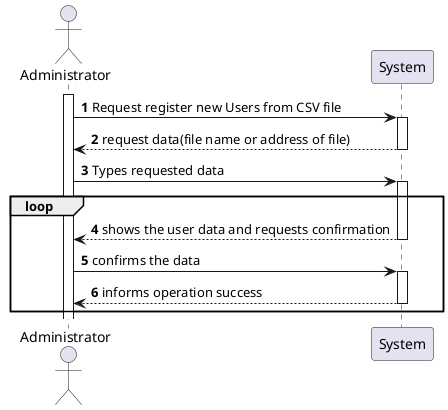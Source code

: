  @startuml
    'https://plantuml.com/sequence-diagram

    autonumber
    actor Administrator
    activate Administrator
    Administrator -> System: Request register new Users from CSV file
    activate System
    System --> Administrator: request data(file name or address of file)
    deactivate System
    System <- Administrator: Types requested data
    activate System
    group loop
    Administrator <-- System: shows the user data and requests confirmation
    deactivate System
    Administrator -> System: confirms the data
    activate System
    Administrator <-- System: informs operation success
    deactivate System
    end
    @enduml